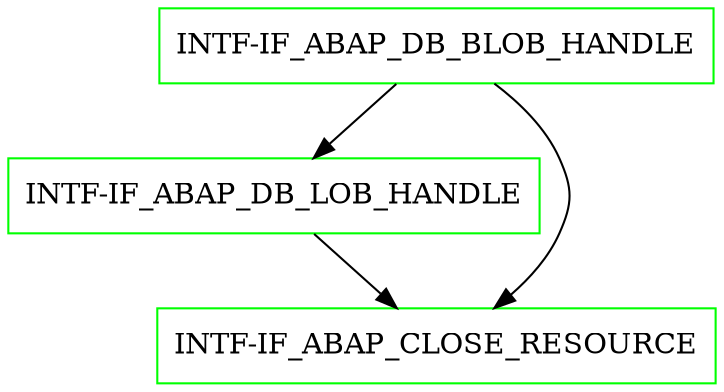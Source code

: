 digraph G {
  "INTF-IF_ABAP_DB_BLOB_HANDLE" [shape=box,color=green];
  "INTF-IF_ABAP_DB_LOB_HANDLE" [shape=box,color=green,URL="./INTF_IF_ABAP_DB_LOB_HANDLE.html"];
  "INTF-IF_ABAP_CLOSE_RESOURCE" [shape=box,color=green,URL="./INTF_IF_ABAP_CLOSE_RESOURCE.html"];
  "INTF-IF_ABAP_DB_BLOB_HANDLE" -> "INTF-IF_ABAP_CLOSE_RESOURCE";
  "INTF-IF_ABAP_DB_BLOB_HANDLE" -> "INTF-IF_ABAP_DB_LOB_HANDLE";
  "INTF-IF_ABAP_DB_LOB_HANDLE" -> "INTF-IF_ABAP_CLOSE_RESOURCE";
}
